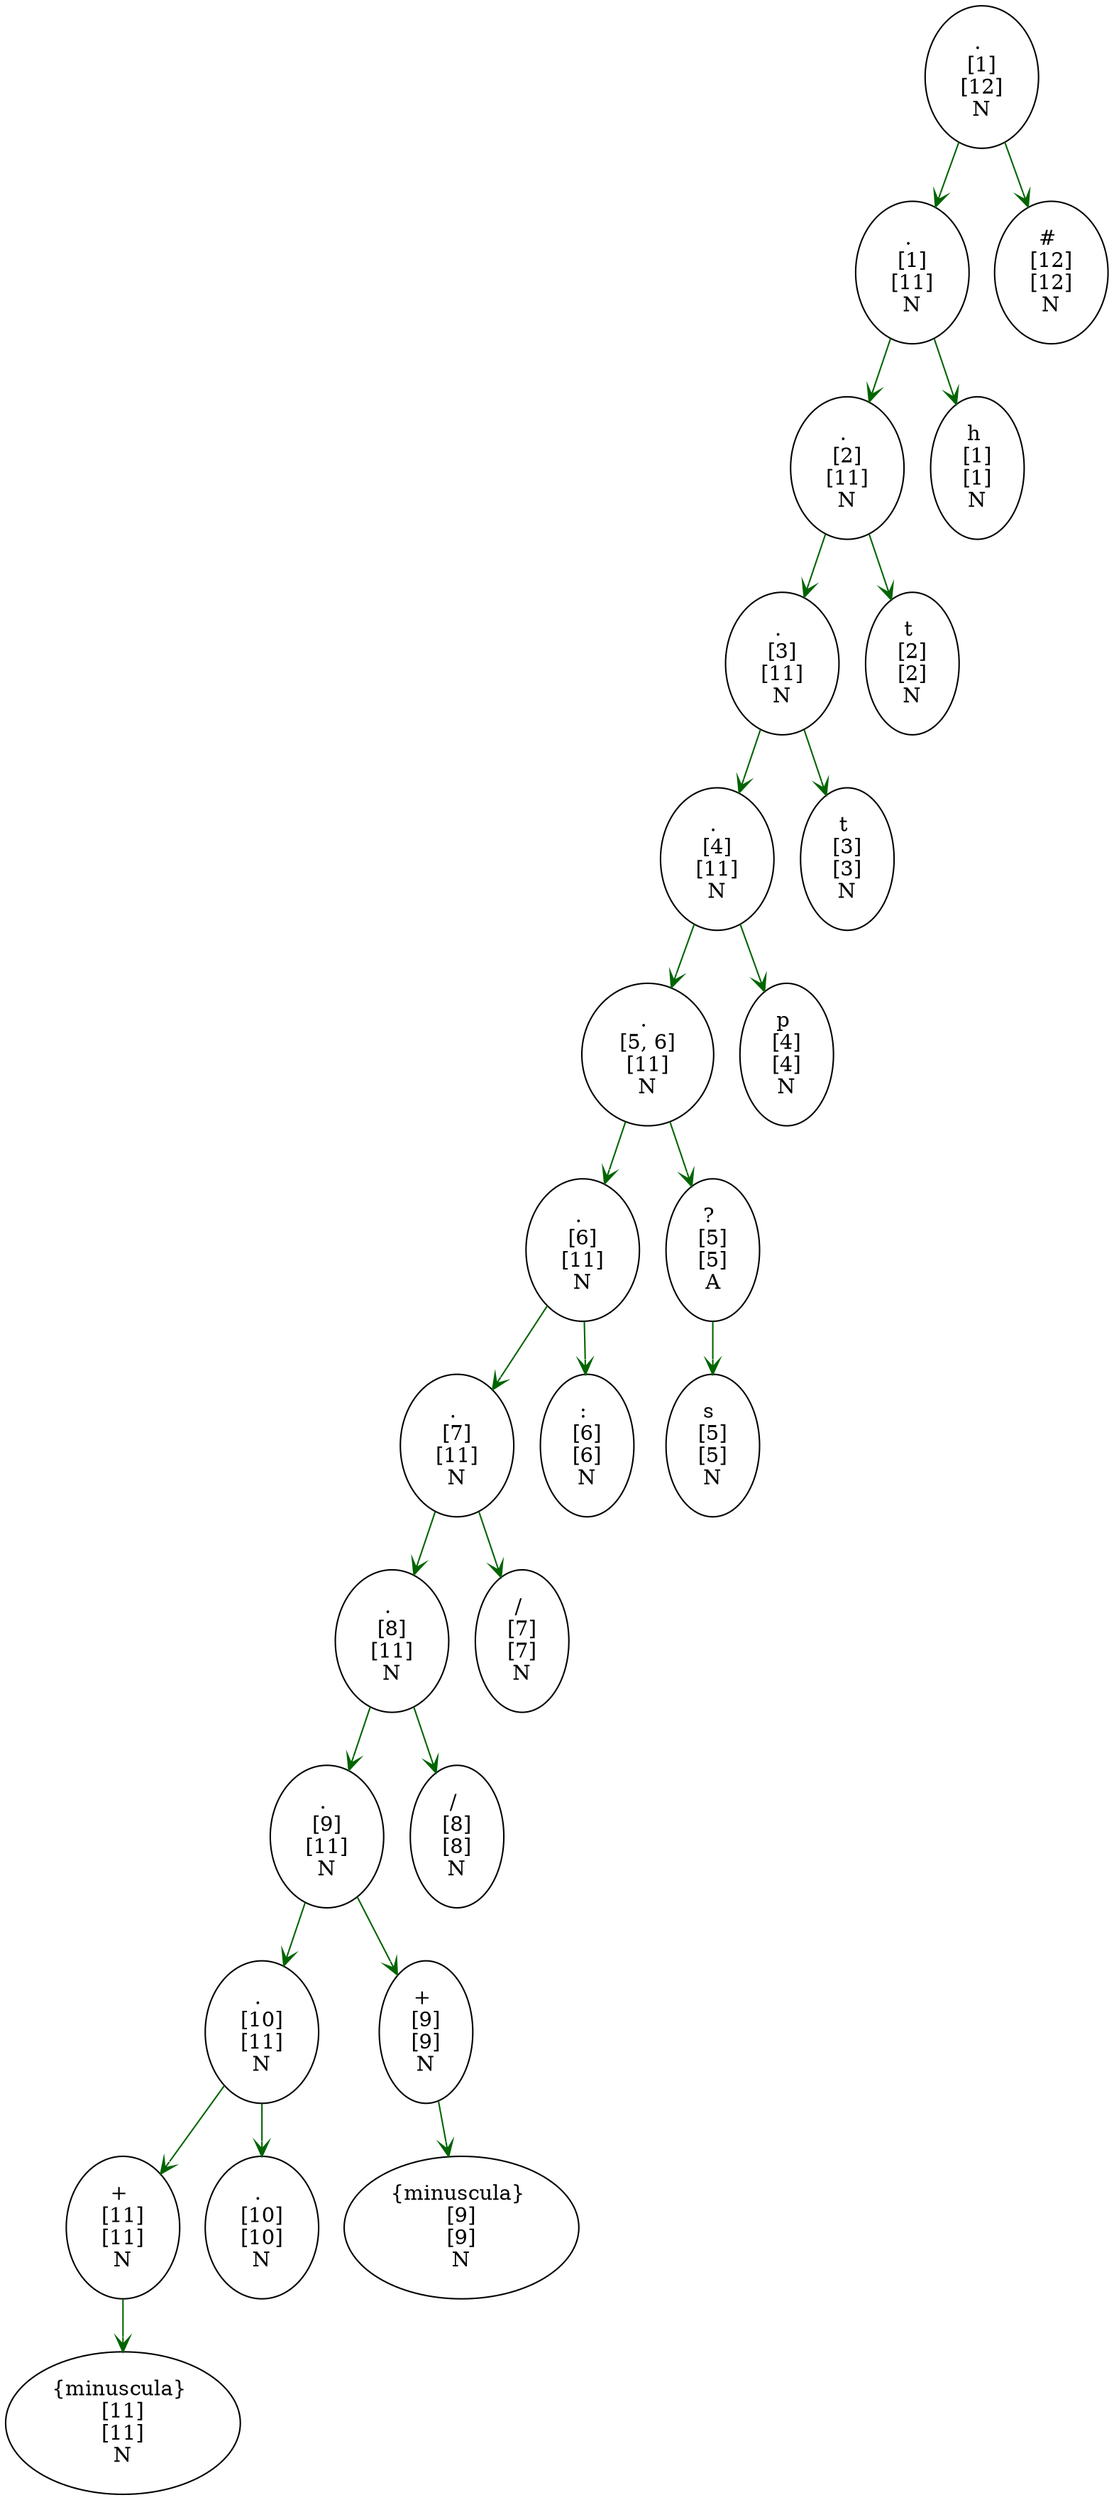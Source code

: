 digraph G {
 layout=dot 
labelloc = "t"edge [weigth=1000  color=darkgreen  arrowtail="open" arrowhead="open"]
Nodo1551649647 -> Nodo1780515085;
Nodo1999200961 -> Nodo274726181;
Nodo1999200961 -> Nodo1551649647;
Nodo784792434 -> Nodo1082146638;
Nodo2080596725 -> Nodo784792434;
Nodo2080596725 -> Nodo1999200961;
Nodo333061765 -> Nodo182352615;
Nodo333061765 -> Nodo2080596725;
Nodo1273323197 -> Nodo739678718;
Nodo1273323197 -> Nodo333061765;
Nodo1870365903 -> Nodo369869445;
Nodo1870365903 -> Nodo1273323197;
Nodo2012898895 -> Nodo1874577447;
Nodo1549100259 -> Nodo2012898895;
Nodo1549100259 -> Nodo1870365903;
Nodo335710726 -> Nodo820924119;
Nodo335710726 -> Nodo1549100259;
Nodo27611677 -> Nodo1990220982;
Nodo27611677 -> Nodo335710726;
Nodo1987230430 -> Nodo875088433;
Nodo1987230430 -> Nodo27611677;
Nodo523649811 -> Nodo1795680687;
Nodo523649811 -> Nodo1987230430;
Nodo146803291 -> Nodo523649811;
Nodo146803291 -> Nodo2060136496;
Nodo1795680687[label="h 
 [1] 
 [1] 
 N "];
Nodo875088433[label="t 
 [2] 
 [2] 
 N "];
Nodo1990220982[label="t 
 [3] 
 [3] 
 N "];
Nodo820924119[label="p 
 [4] 
 [4] 
 N "];
Nodo1874577447[label="s 
 [5] 
 [5] 
 N "];
Nodo2012898895[label="? 
 [5] 
 [5] 
 A "];
Nodo369869445[label=": 
 [6] 
 [6] 
 N "];
Nodo739678718[label="/ 
 [7] 
 [7] 
 N "];
Nodo182352615[label="/ 
 [8] 
 [8] 
 N "];
Nodo1082146638[label="{minuscula} 
 [9] 
 [9] 
 N "];
Nodo784792434[label="+ 
 [9] 
 [9] 
 N "];
Nodo274726181[label=". 
 [10] 
 [10] 
 N "];
Nodo1780515085[label="{minuscula} 
 [11] 
 [11] 
 N "];
Nodo1551649647[label="+ 
 [11] 
 [11] 
 N "];
Nodo1999200961[label=". 
 [10] 
 [11] 
 N "];
Nodo2080596725[label=". 
 [9] 
 [11] 
 N "];
Nodo333061765[label=". 
 [8] 
 [11] 
 N "];
Nodo1273323197[label=". 
 [7] 
 [11] 
 N "];
Nodo1870365903[label=". 
 [6] 
 [11] 
 N "];
Nodo1549100259[label=". 
 [5, 6] 
 [11] 
 N "];
Nodo335710726[label=". 
 [4] 
 [11] 
 N "];
Nodo27611677[label=". 
 [3] 
 [11] 
 N "];
Nodo1987230430[label=". 
 [2] 
 [11] 
 N "];
Nodo523649811[label=". 
 [1] 
 [11] 
 N "];
Nodo2060136496[label="# 
 [12] 
 [12] 
 N "];
Nodo146803291[label=". 
 [1] 
 [12] 
 N "];
}